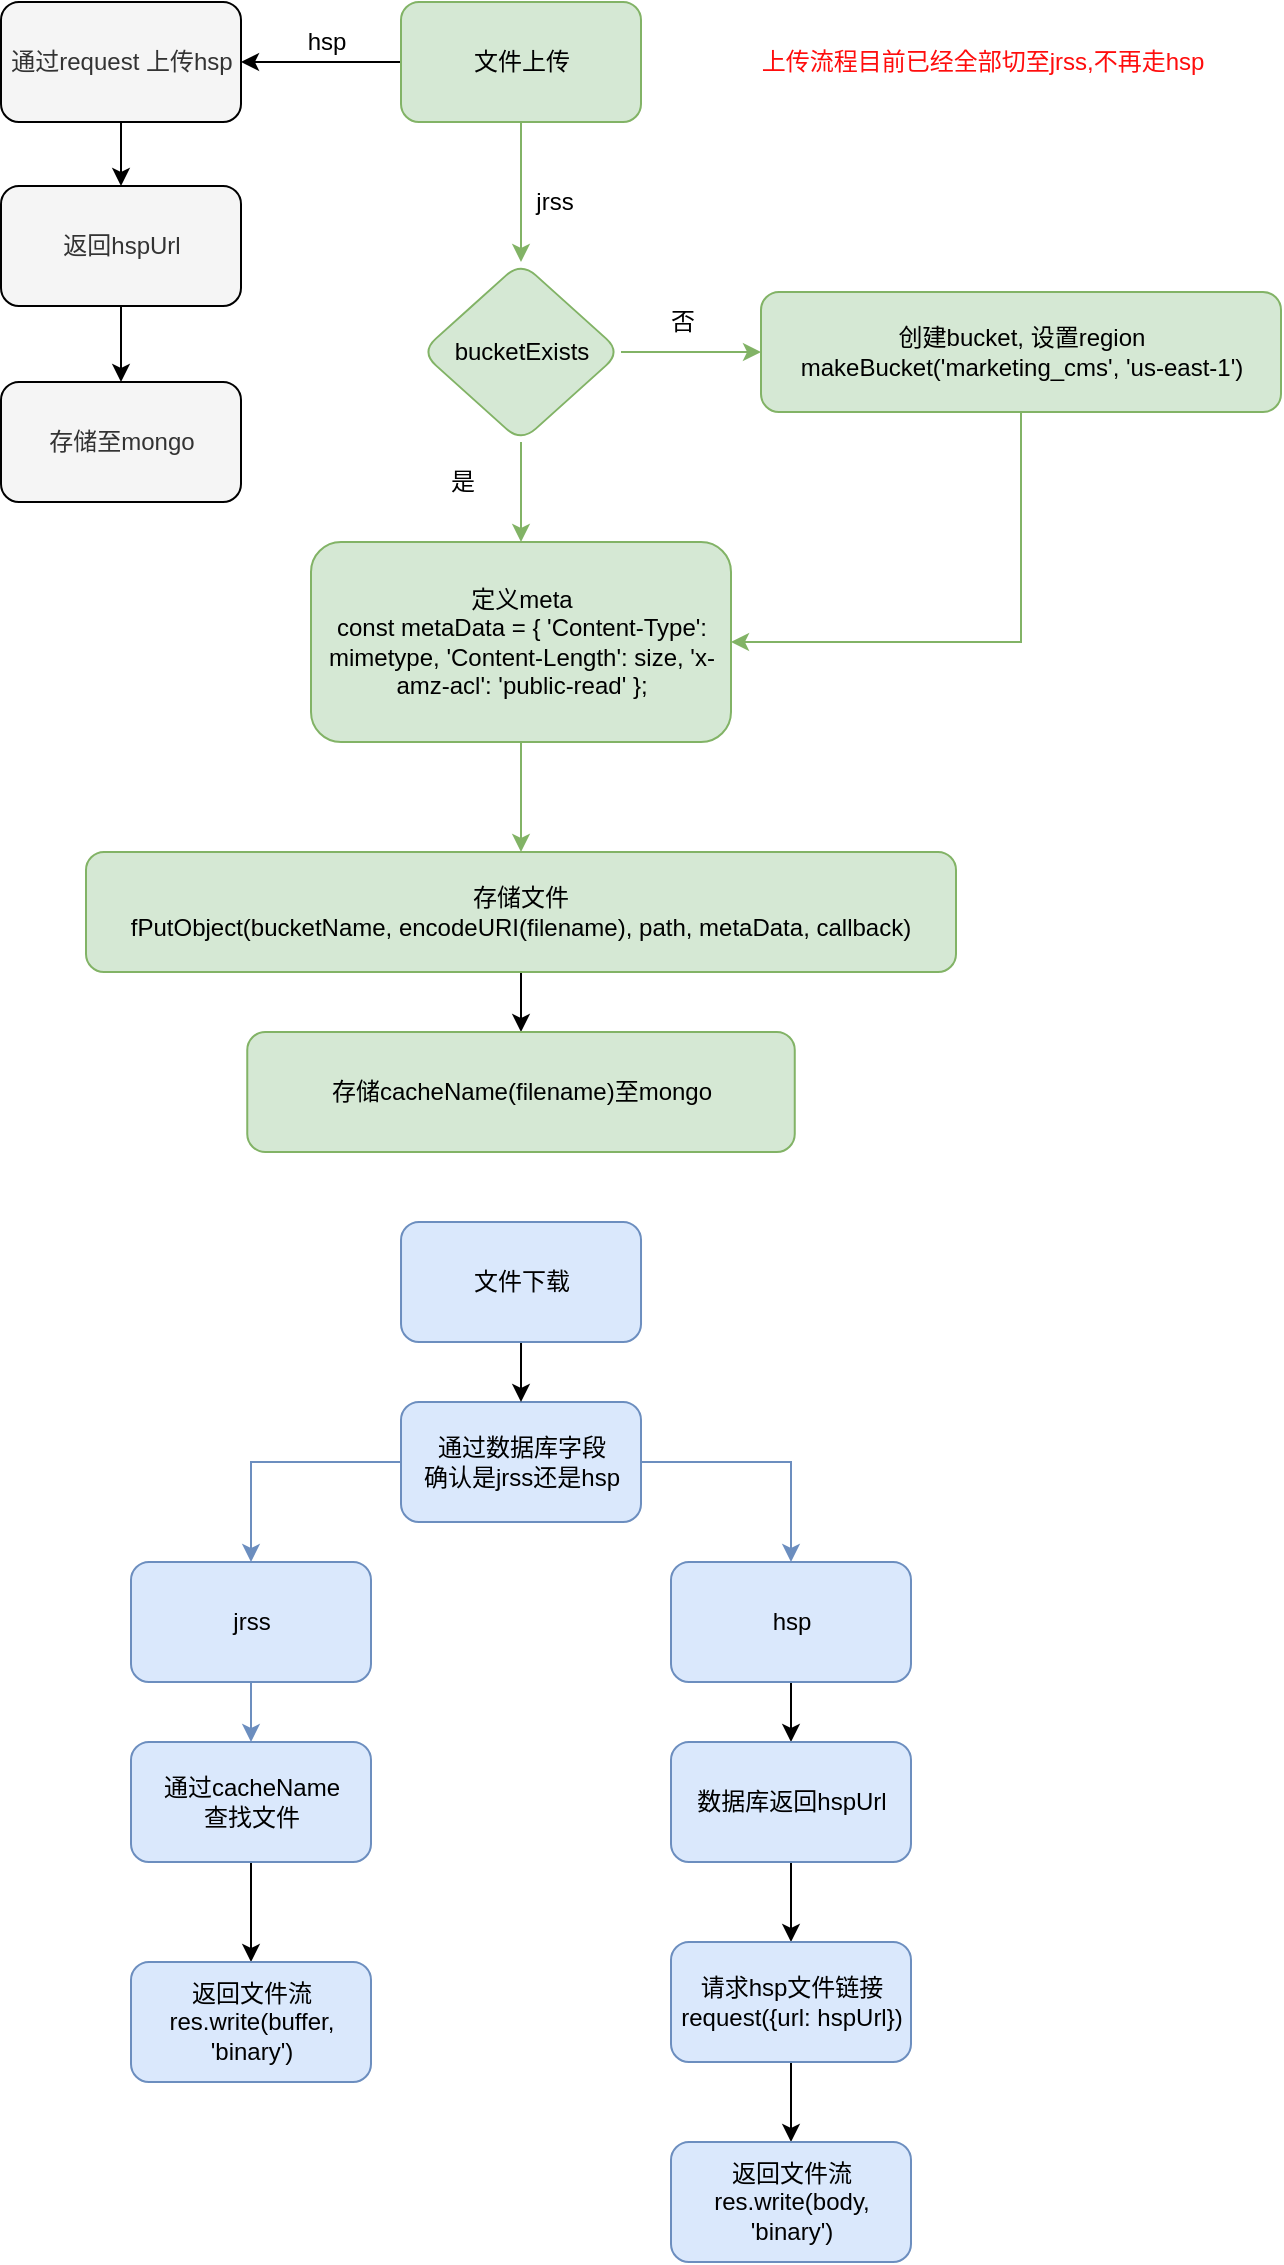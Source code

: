 <mxfile version="20.4.0" type="github">
  <diagram id="-bRVjWf50syRQSRy9VFX" name="第 1 页">
    <mxGraphModel dx="1426" dy="712" grid="1" gridSize="10" guides="1" tooltips="1" connect="1" arrows="1" fold="1" page="1" pageScale="1" pageWidth="827" pageHeight="1169" math="0" shadow="0">
      <root>
        <mxCell id="0" />
        <mxCell id="1" parent="0" />
        <mxCell id="c2ixvgZk76cDXogd91zL-6" value="" style="edgeStyle=orthogonalEdgeStyle;rounded=0;orthogonalLoop=1;jettySize=auto;html=1;fillColor=#d5e8d4;strokeColor=#82b366;" edge="1" parent="1" source="c2ixvgZk76cDXogd91zL-2" target="c2ixvgZk76cDXogd91zL-5">
          <mxGeometry relative="1" as="geometry" />
        </mxCell>
        <mxCell id="c2ixvgZk76cDXogd91zL-34" value="" style="edgeStyle=orthogonalEdgeStyle;rounded=0;orthogonalLoop=1;jettySize=auto;html=1;" edge="1" parent="1" source="c2ixvgZk76cDXogd91zL-2" target="c2ixvgZk76cDXogd91zL-33">
          <mxGeometry relative="1" as="geometry" />
        </mxCell>
        <mxCell id="c2ixvgZk76cDXogd91zL-2" value="文件上传" style="rounded=1;whiteSpace=wrap;html=1;fillColor=#d5e8d4;strokeColor=#82b366;" vertex="1" parent="1">
          <mxGeometry x="297.5" y="10" width="120" height="60" as="geometry" />
        </mxCell>
        <mxCell id="c2ixvgZk76cDXogd91zL-8" value="" style="edgeStyle=orthogonalEdgeStyle;rounded=0;orthogonalLoop=1;jettySize=auto;html=1;fillColor=#d5e8d4;strokeColor=#82b366;" edge="1" parent="1" source="c2ixvgZk76cDXogd91zL-5" target="c2ixvgZk76cDXogd91zL-7">
          <mxGeometry relative="1" as="geometry" />
        </mxCell>
        <mxCell id="c2ixvgZk76cDXogd91zL-11" value="" style="edgeStyle=orthogonalEdgeStyle;rounded=0;orthogonalLoop=1;jettySize=auto;html=1;fillColor=#d5e8d4;strokeColor=#82b366;" edge="1" parent="1" source="c2ixvgZk76cDXogd91zL-5" target="c2ixvgZk76cDXogd91zL-10">
          <mxGeometry relative="1" as="geometry" />
        </mxCell>
        <mxCell id="c2ixvgZk76cDXogd91zL-5" value="bucketExists" style="rhombus;whiteSpace=wrap;html=1;rounded=1;fillColor=#d5e8d4;strokeColor=#82b366;" vertex="1" parent="1">
          <mxGeometry x="307.5" y="140" width="100" height="90" as="geometry" />
        </mxCell>
        <mxCell id="c2ixvgZk76cDXogd91zL-15" style="edgeStyle=orthogonalEdgeStyle;rounded=0;orthogonalLoop=1;jettySize=auto;html=1;exitX=0.5;exitY=1;exitDx=0;exitDy=0;entryX=1;entryY=0.5;entryDx=0;entryDy=0;fillColor=#d5e8d4;strokeColor=#82b366;" edge="1" parent="1" source="c2ixvgZk76cDXogd91zL-7" target="c2ixvgZk76cDXogd91zL-10">
          <mxGeometry relative="1" as="geometry" />
        </mxCell>
        <mxCell id="c2ixvgZk76cDXogd91zL-7" value="创建bucket, 设置region&lt;br&gt;makeBucket(&#39;marketing_cms&#39;, &#39;us-east-1&#39;)" style="whiteSpace=wrap;html=1;rounded=1;fillColor=#d5e8d4;strokeColor=#82b366;" vertex="1" parent="1">
          <mxGeometry x="477.5" y="155" width="260" height="60" as="geometry" />
        </mxCell>
        <mxCell id="c2ixvgZk76cDXogd91zL-9" value="否" style="text;html=1;align=center;verticalAlign=middle;resizable=0;points=[];autosize=1;" vertex="1" parent="1">
          <mxGeometry x="417.5" y="155" width="40" height="30" as="geometry" />
        </mxCell>
        <mxCell id="c2ixvgZk76cDXogd91zL-14" value="" style="edgeStyle=orthogonalEdgeStyle;rounded=0;orthogonalLoop=1;jettySize=auto;html=1;fillColor=#d5e8d4;strokeColor=#82b366;" edge="1" parent="1" source="c2ixvgZk76cDXogd91zL-10" target="c2ixvgZk76cDXogd91zL-13">
          <mxGeometry relative="1" as="geometry" />
        </mxCell>
        <mxCell id="c2ixvgZk76cDXogd91zL-10" value="定义meta&lt;br&gt;const metaData = { &#39;Content-Type&#39;: mimetype, &#39;Content-Length&#39;: size, &#39;x-amz-acl&#39;: &#39;public-read&#39; };" style="whiteSpace=wrap;html=1;rounded=1;fillColor=#d5e8d4;strokeColor=#82b366;" vertex="1" parent="1">
          <mxGeometry x="252.5" y="280" width="210" height="100" as="geometry" />
        </mxCell>
        <mxCell id="c2ixvgZk76cDXogd91zL-12" value="是" style="text;html=1;align=center;verticalAlign=middle;resizable=0;points=[];autosize=1;" vertex="1" parent="1">
          <mxGeometry x="307.5" y="235" width="40" height="30" as="geometry" />
        </mxCell>
        <mxCell id="c2ixvgZk76cDXogd91zL-38" value="" style="edgeStyle=orthogonalEdgeStyle;rounded=0;orthogonalLoop=1;jettySize=auto;html=1;" edge="1" parent="1" source="c2ixvgZk76cDXogd91zL-13" target="c2ixvgZk76cDXogd91zL-37">
          <mxGeometry relative="1" as="geometry" />
        </mxCell>
        <mxCell id="c2ixvgZk76cDXogd91zL-13" value="存储文件&lt;br&gt;fPutObject(bucketName, encodeURI(filename), path, metaData, callback)" style="whiteSpace=wrap;html=1;rounded=1;fillColor=#d5e8d4;strokeColor=#82b366;" vertex="1" parent="1">
          <mxGeometry x="140" y="435" width="435" height="60" as="geometry" />
        </mxCell>
        <mxCell id="c2ixvgZk76cDXogd91zL-20" value="" style="edgeStyle=orthogonalEdgeStyle;rounded=0;orthogonalLoop=1;jettySize=auto;html=1;fillColor=#dae8fc;strokeColor=#6c8ebf;" edge="1" parent="1" source="c2ixvgZk76cDXogd91zL-16" target="c2ixvgZk76cDXogd91zL-19">
          <mxGeometry relative="1" as="geometry" />
        </mxCell>
        <mxCell id="c2ixvgZk76cDXogd91zL-22" value="" style="edgeStyle=orthogonalEdgeStyle;rounded=0;orthogonalLoop=1;jettySize=auto;html=1;fillColor=#dae8fc;strokeColor=#6c8ebf;" edge="1" parent="1" source="c2ixvgZk76cDXogd91zL-16" target="c2ixvgZk76cDXogd91zL-21">
          <mxGeometry relative="1" as="geometry" />
        </mxCell>
        <mxCell id="c2ixvgZk76cDXogd91zL-16" value="通过数据库字段&lt;br&gt;确认是jrss还是hsp" style="rounded=1;whiteSpace=wrap;html=1;fillColor=#dae8fc;strokeColor=#6c8ebf;" vertex="1" parent="1">
          <mxGeometry x="297.5" y="710" width="120" height="60" as="geometry" />
        </mxCell>
        <mxCell id="c2ixvgZk76cDXogd91zL-24" value="" style="edgeStyle=orthogonalEdgeStyle;rounded=0;orthogonalLoop=1;jettySize=auto;html=1;fillColor=#dae8fc;strokeColor=#6c8ebf;" edge="1" parent="1" source="c2ixvgZk76cDXogd91zL-19" target="c2ixvgZk76cDXogd91zL-23">
          <mxGeometry relative="1" as="geometry" />
        </mxCell>
        <mxCell id="c2ixvgZk76cDXogd91zL-19" value="jrss" style="rounded=1;whiteSpace=wrap;html=1;fillColor=#dae8fc;strokeColor=#6c8ebf;" vertex="1" parent="1">
          <mxGeometry x="162.5" y="790" width="120" height="60" as="geometry" />
        </mxCell>
        <mxCell id="c2ixvgZk76cDXogd91zL-28" value="" style="edgeStyle=orthogonalEdgeStyle;rounded=0;orthogonalLoop=1;jettySize=auto;html=1;" edge="1" parent="1" source="c2ixvgZk76cDXogd91zL-21" target="c2ixvgZk76cDXogd91zL-27">
          <mxGeometry relative="1" as="geometry" />
        </mxCell>
        <mxCell id="c2ixvgZk76cDXogd91zL-21" value="hsp" style="rounded=1;whiteSpace=wrap;html=1;fillColor=#dae8fc;strokeColor=#6c8ebf;" vertex="1" parent="1">
          <mxGeometry x="432.5" y="790" width="120" height="60" as="geometry" />
        </mxCell>
        <mxCell id="c2ixvgZk76cDXogd91zL-26" value="" style="edgeStyle=orthogonalEdgeStyle;rounded=0;orthogonalLoop=1;jettySize=auto;html=1;" edge="1" parent="1" source="c2ixvgZk76cDXogd91zL-23" target="c2ixvgZk76cDXogd91zL-25">
          <mxGeometry relative="1" as="geometry" />
        </mxCell>
        <mxCell id="c2ixvgZk76cDXogd91zL-23" value="通过cacheName&lt;br&gt;查找文件" style="rounded=1;whiteSpace=wrap;html=1;fillColor=#dae8fc;strokeColor=#6c8ebf;" vertex="1" parent="1">
          <mxGeometry x="162.5" y="880" width="120" height="60" as="geometry" />
        </mxCell>
        <mxCell id="c2ixvgZk76cDXogd91zL-25" value="返回文件流&lt;br&gt;res.write(buffer, &#39;binary&#39;)" style="rounded=1;whiteSpace=wrap;html=1;fillColor=#dae8fc;strokeColor=#6c8ebf;" vertex="1" parent="1">
          <mxGeometry x="162.5" y="990" width="120" height="60" as="geometry" />
        </mxCell>
        <mxCell id="c2ixvgZk76cDXogd91zL-30" value="" style="edgeStyle=orthogonalEdgeStyle;rounded=0;orthogonalLoop=1;jettySize=auto;html=1;" edge="1" parent="1" source="c2ixvgZk76cDXogd91zL-27" target="c2ixvgZk76cDXogd91zL-29">
          <mxGeometry relative="1" as="geometry" />
        </mxCell>
        <mxCell id="c2ixvgZk76cDXogd91zL-27" value="数据库返回hspUrl" style="rounded=1;whiteSpace=wrap;html=1;fillColor=#dae8fc;strokeColor=#6c8ebf;" vertex="1" parent="1">
          <mxGeometry x="432.5" y="880" width="120" height="60" as="geometry" />
        </mxCell>
        <mxCell id="c2ixvgZk76cDXogd91zL-32" value="" style="edgeStyle=orthogonalEdgeStyle;rounded=0;orthogonalLoop=1;jettySize=auto;html=1;" edge="1" parent="1" source="c2ixvgZk76cDXogd91zL-29" target="c2ixvgZk76cDXogd91zL-31">
          <mxGeometry relative="1" as="geometry" />
        </mxCell>
        <mxCell id="c2ixvgZk76cDXogd91zL-29" value="请求hsp文件链接&lt;br&gt;request({url: hspUrl})" style="rounded=1;whiteSpace=wrap;html=1;fillColor=#dae8fc;strokeColor=#6c8ebf;" vertex="1" parent="1">
          <mxGeometry x="432.5" y="980" width="120" height="60" as="geometry" />
        </mxCell>
        <mxCell id="c2ixvgZk76cDXogd91zL-31" value="返回文件流&lt;br&gt;res.write(body, &#39;binary&#39;)" style="rounded=1;whiteSpace=wrap;html=1;fillColor=#dae8fc;strokeColor=#6c8ebf;" vertex="1" parent="1">
          <mxGeometry x="432.5" y="1080" width="120" height="60" as="geometry" />
        </mxCell>
        <mxCell id="c2ixvgZk76cDXogd91zL-36" value="" style="edgeStyle=orthogonalEdgeStyle;rounded=0;orthogonalLoop=1;jettySize=auto;html=1;fillColor=#f5f5f5;strokeColor=default;" edge="1" parent="1" source="c2ixvgZk76cDXogd91zL-33" target="c2ixvgZk76cDXogd91zL-35">
          <mxGeometry relative="1" as="geometry" />
        </mxCell>
        <mxCell id="c2ixvgZk76cDXogd91zL-33" value="通过request 上传hsp" style="rounded=1;whiteSpace=wrap;html=1;fillColor=#f5f5f5;strokeColor=default;fontColor=#333333;" vertex="1" parent="1">
          <mxGeometry x="97.5" y="10" width="120" height="60" as="geometry" />
        </mxCell>
        <mxCell id="c2ixvgZk76cDXogd91zL-40" value="" style="edgeStyle=orthogonalEdgeStyle;rounded=0;orthogonalLoop=1;jettySize=auto;html=1;fillColor=#f5f5f5;strokeColor=default;" edge="1" parent="1" source="c2ixvgZk76cDXogd91zL-35" target="c2ixvgZk76cDXogd91zL-39">
          <mxGeometry relative="1" as="geometry" />
        </mxCell>
        <mxCell id="c2ixvgZk76cDXogd91zL-35" value="返回hspUrl" style="rounded=1;whiteSpace=wrap;html=1;fillColor=#f5f5f5;strokeColor=default;fontColor=#333333;" vertex="1" parent="1">
          <mxGeometry x="97.5" y="102" width="120" height="60" as="geometry" />
        </mxCell>
        <mxCell id="c2ixvgZk76cDXogd91zL-37" value="存储cacheName(filename)至mongo" style="whiteSpace=wrap;html=1;fillColor=#d5e8d4;strokeColor=#82b366;rounded=1;" vertex="1" parent="1">
          <mxGeometry x="220.63" y="525" width="273.75" height="60" as="geometry" />
        </mxCell>
        <mxCell id="c2ixvgZk76cDXogd91zL-39" value="存储至mongo" style="rounded=1;whiteSpace=wrap;html=1;fillColor=#f5f5f5;strokeColor=default;fontColor=#333333;" vertex="1" parent="1">
          <mxGeometry x="97.5" y="200" width="120" height="60" as="geometry" />
        </mxCell>
        <mxCell id="c2ixvgZk76cDXogd91zL-41" value="jrss" style="text;html=1;align=center;verticalAlign=middle;resizable=0;points=[];autosize=1;strokeColor=none;fillColor=none;" vertex="1" parent="1">
          <mxGeometry x="354" y="95" width="40" height="30" as="geometry" />
        </mxCell>
        <mxCell id="c2ixvgZk76cDXogd91zL-42" value="hsp" style="text;html=1;align=center;verticalAlign=middle;resizable=0;points=[];autosize=1;strokeColor=none;fillColor=none;" vertex="1" parent="1">
          <mxGeometry x="240" y="15" width="40" height="30" as="geometry" />
        </mxCell>
        <mxCell id="c2ixvgZk76cDXogd91zL-43" value="上传流程目前已经全部切至jrss,不再走hsp" style="text;html=1;align=center;verticalAlign=middle;resizable=0;points=[];autosize=1;strokeColor=none;fillColor=none;fontColor=#FF0D0D;" vertex="1" parent="1">
          <mxGeometry x="462.5" y="25" width="250" height="30" as="geometry" />
        </mxCell>
        <mxCell id="c2ixvgZk76cDXogd91zL-46" style="edgeStyle=orthogonalEdgeStyle;rounded=0;orthogonalLoop=1;jettySize=auto;html=1;exitX=0.5;exitY=1;exitDx=0;exitDy=0;strokeColor=default;fontColor=#FF0D0D;" edge="1" parent="1" source="c2ixvgZk76cDXogd91zL-44" target="c2ixvgZk76cDXogd91zL-16">
          <mxGeometry relative="1" as="geometry" />
        </mxCell>
        <mxCell id="c2ixvgZk76cDXogd91zL-44" value="文件下载" style="rounded=1;whiteSpace=wrap;html=1;fillColor=#dae8fc;strokeColor=#6c8ebf;" vertex="1" parent="1">
          <mxGeometry x="297.51" y="620" width="120" height="60" as="geometry" />
        </mxCell>
      </root>
    </mxGraphModel>
  </diagram>
</mxfile>
